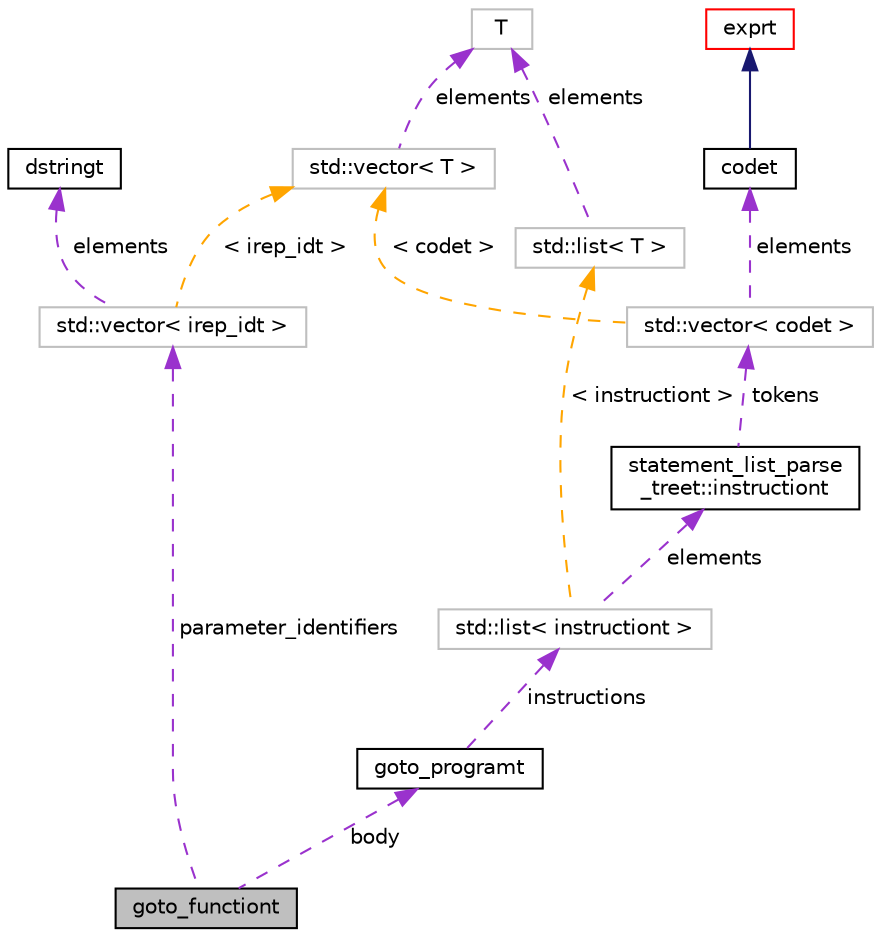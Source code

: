 digraph "goto_functiont"
{
 // LATEX_PDF_SIZE
  bgcolor="transparent";
  edge [fontname="Helvetica",fontsize="10",labelfontname="Helvetica",labelfontsize="10"];
  node [fontname="Helvetica",fontsize="10",shape=record];
  Node1 [label="goto_functiont",height=0.2,width=0.4,color="black", fillcolor="grey75", style="filled", fontcolor="black",tooltip="A goto function, consisting of function body (see body) and parameter identifiers (see parameter_iden..."];
  Node2 -> Node1 [dir="back",color="darkorchid3",fontsize="10",style="dashed",label=" parameter_identifiers" ,fontname="Helvetica"];
  Node2 [label="std::vector\< irep_idt \>",height=0.2,width=0.4,color="grey75",tooltip=" "];
  Node3 -> Node2 [dir="back",color="darkorchid3",fontsize="10",style="dashed",label=" elements" ,fontname="Helvetica"];
  Node3 [label="dstringt",height=0.2,width=0.4,color="black",URL="$classdstringt.html",tooltip="dstringt has one field, an unsigned integer no which is an index into a static table of strings."];
  Node4 -> Node2 [dir="back",color="orange",fontsize="10",style="dashed",label=" \< irep_idt \>" ,fontname="Helvetica"];
  Node4 [label="std::vector\< T \>",height=0.2,width=0.4,color="grey75",tooltip="STL class."];
  Node5 -> Node4 [dir="back",color="darkorchid3",fontsize="10",style="dashed",label=" elements" ,fontname="Helvetica"];
  Node5 [label="T",height=0.2,width=0.4,color="grey75",tooltip=" "];
  Node6 -> Node1 [dir="back",color="darkorchid3",fontsize="10",style="dashed",label=" body" ,fontname="Helvetica"];
  Node6 [label="goto_programt",height=0.2,width=0.4,color="black",URL="$classgoto__programt.html",tooltip="A generic container class for the GOTO intermediate representation of one function."];
  Node7 -> Node6 [dir="back",color="darkorchid3",fontsize="10",style="dashed",label=" instructions" ,fontname="Helvetica"];
  Node7 [label="std::list\< instructiont \>",height=0.2,width=0.4,color="grey75",tooltip=" "];
  Node8 -> Node7 [dir="back",color="darkorchid3",fontsize="10",style="dashed",label=" elements" ,fontname="Helvetica"];
  Node8 [label="statement_list_parse\l_treet::instructiont",height=0.2,width=0.4,color="black",URL="$structstatement__list__parse__treet_1_1instructiont.html",tooltip="Represents a regular Statement List instruction which consists out of one or more codet tokens."];
  Node9 -> Node8 [dir="back",color="darkorchid3",fontsize="10",style="dashed",label=" tokens" ,fontname="Helvetica"];
  Node9 [label="std::vector\< codet \>",height=0.2,width=0.4,color="grey75",tooltip=" "];
  Node10 -> Node9 [dir="back",color="darkorchid3",fontsize="10",style="dashed",label=" elements" ,fontname="Helvetica"];
  Node10 [label="codet",height=0.2,width=0.4,color="black",URL="$classcodet.html",tooltip="Data structure for representing an arbitrary statement in a program."];
  Node11 -> Node10 [dir="back",color="midnightblue",fontsize="10",style="solid",fontname="Helvetica"];
  Node11 [label="exprt",height=0.2,width=0.4,color="red",URL="$classexprt.html",tooltip="Base class for all expressions."];
  Node4 -> Node9 [dir="back",color="orange",fontsize="10",style="dashed",label=" \< codet \>" ,fontname="Helvetica"];
  Node18 -> Node7 [dir="back",color="orange",fontsize="10",style="dashed",label=" \< instructiont \>" ,fontname="Helvetica"];
  Node18 [label="std::list\< T \>",height=0.2,width=0.4,color="grey75",tooltip="STL class."];
  Node5 -> Node18 [dir="back",color="darkorchid3",fontsize="10",style="dashed",label=" elements" ,fontname="Helvetica"];
}
